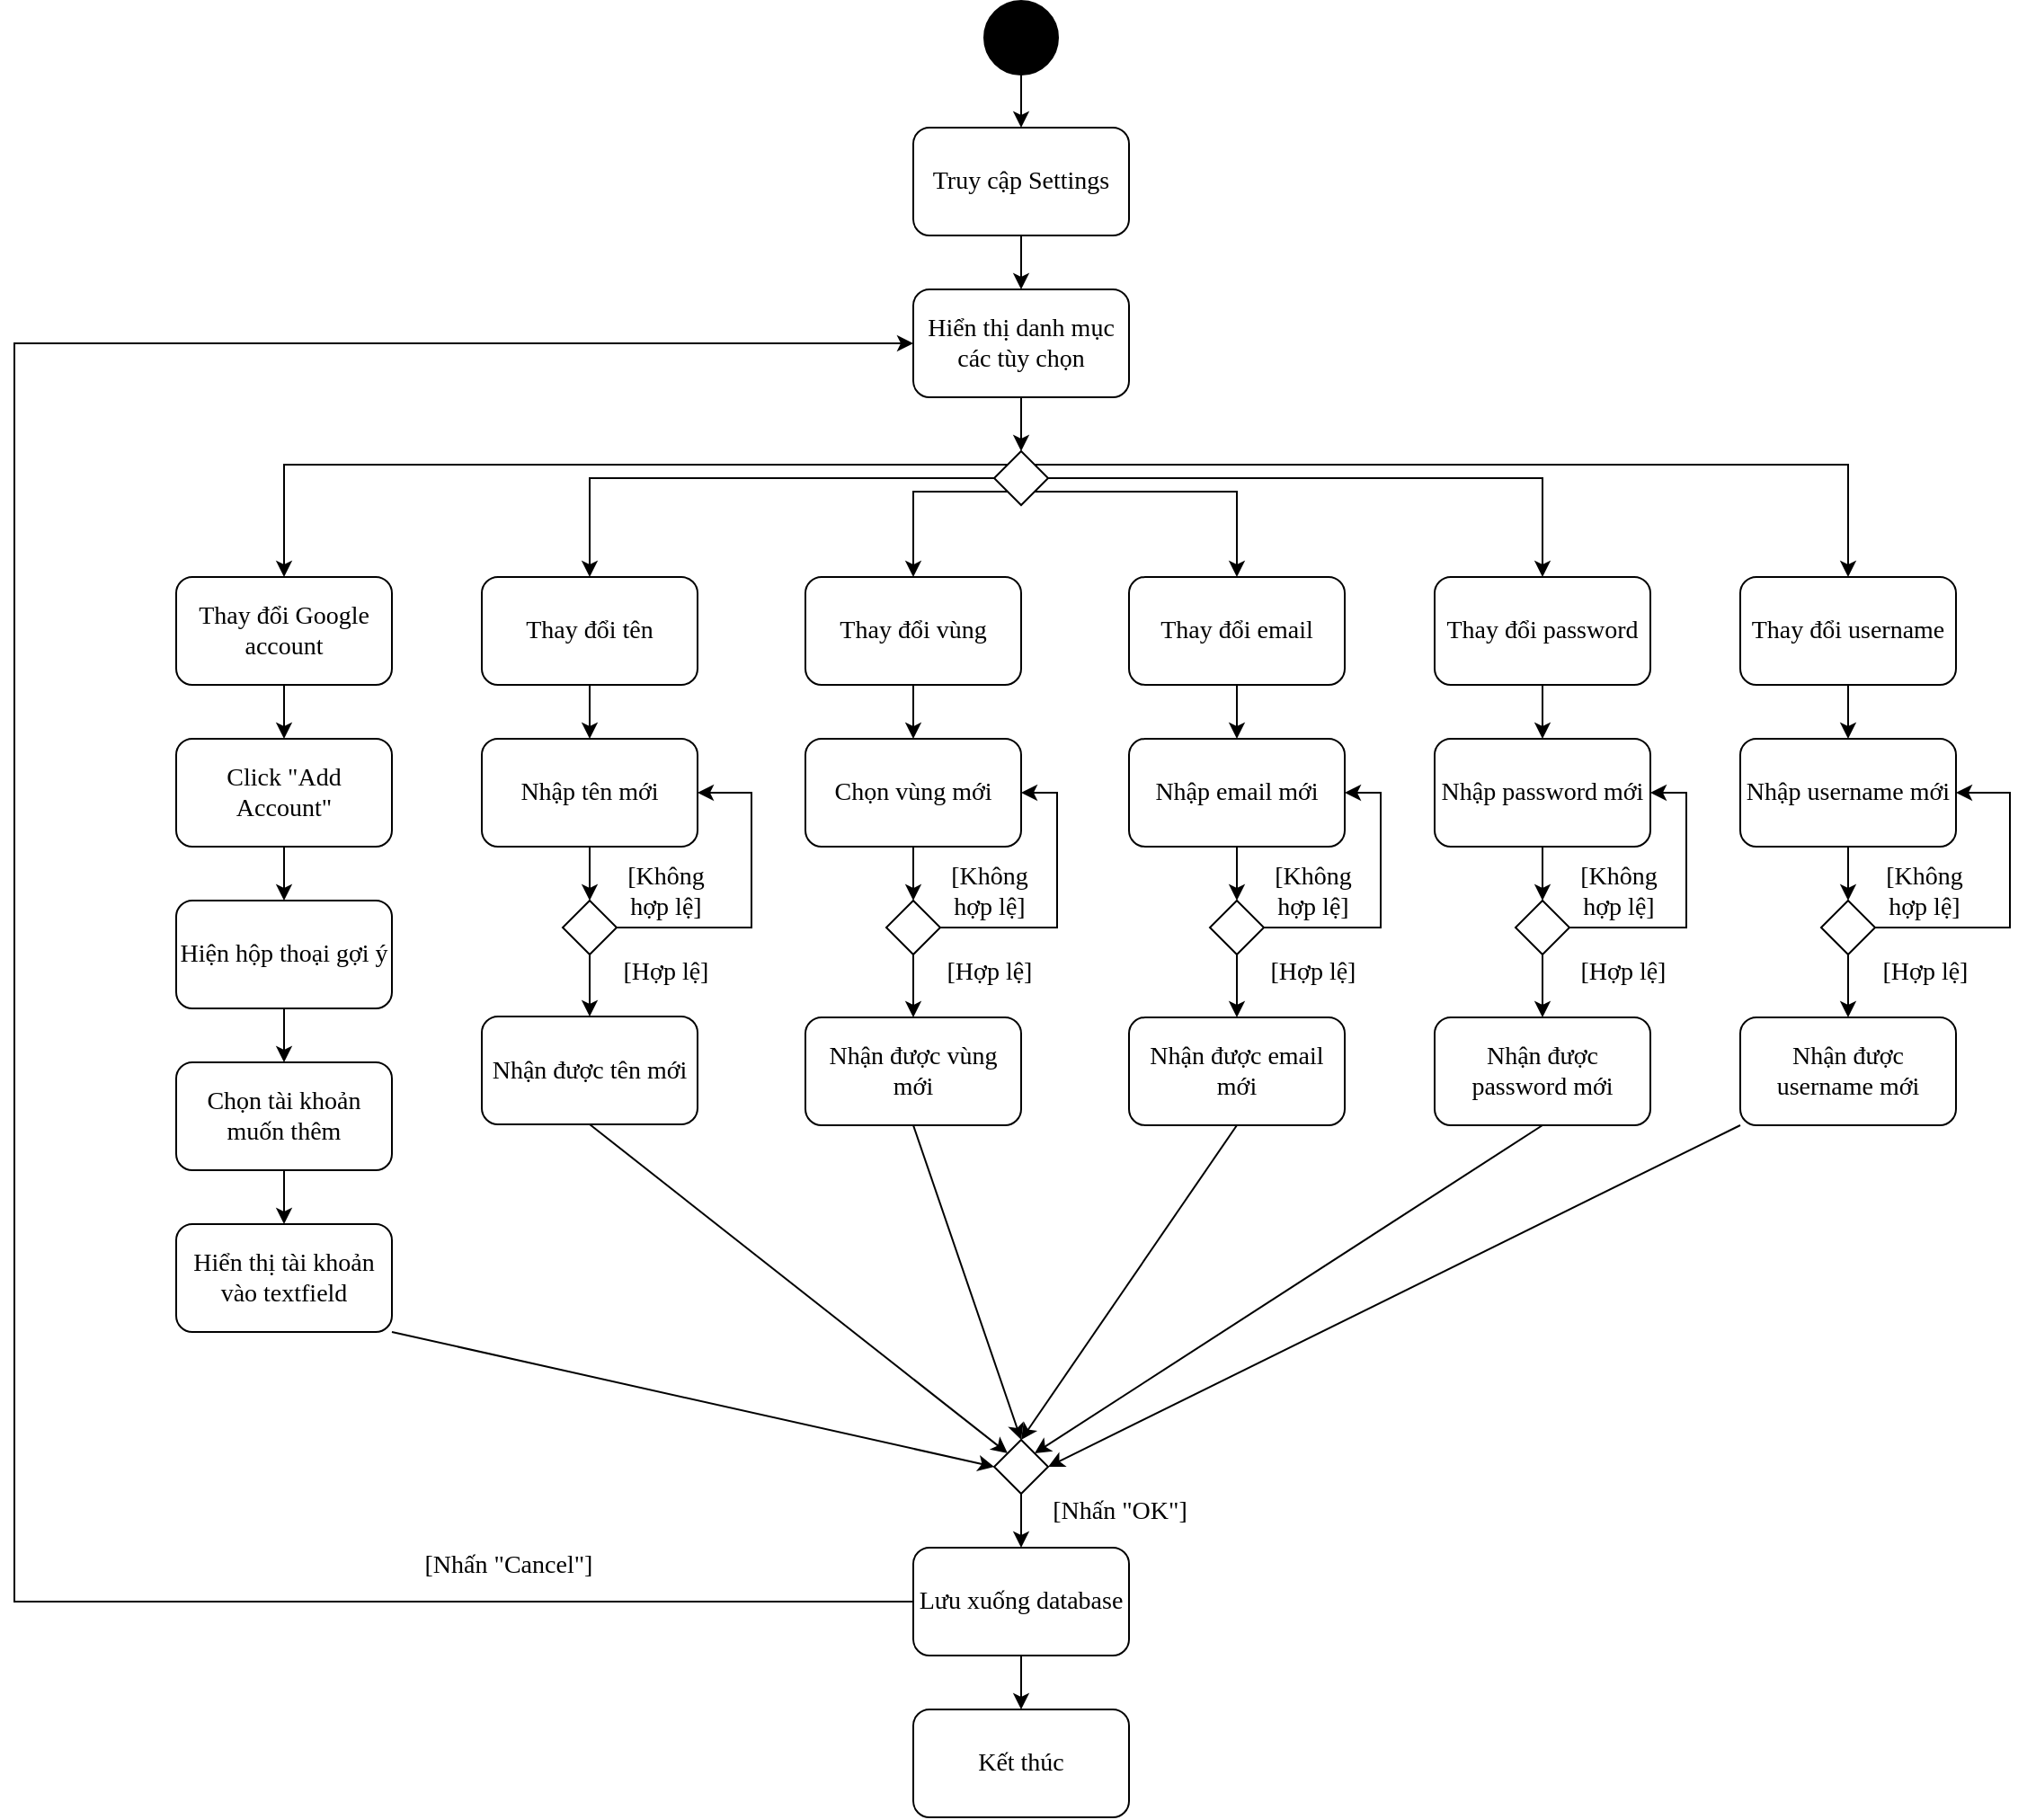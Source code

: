 <mxfile version="13.9.2" type="device"><diagram id="MqAcrTMrd1dielfGcrku" name="Page-1"><mxGraphModel dx="868" dy="450" grid="1" gridSize="10" guides="1" tooltips="1" connect="1" arrows="1" fold="1" page="1" pageScale="1" pageWidth="1654" pageHeight="1169" math="0" shadow="0"><root><mxCell id="0"/><mxCell id="1" parent="0"/><mxCell id="IDVRQf_g0pftM1QQY8Eq-35" style="edgeStyle=orthogonalEdgeStyle;rounded=0;orthogonalLoop=1;jettySize=auto;html=1;entryX=0.5;entryY=0;entryDx=0;entryDy=0;fontFamily=Verdana;fontSize=14;" parent="1" source="IDVRQf_g0pftM1QQY8Eq-24" target="Vm_PSmkeqYd5nN2hX4Jn-1" edge="1"><mxGeometry relative="1" as="geometry"><mxPoint x="288" y="100" as="targetPoint"/></mxGeometry></mxCell><mxCell id="IDVRQf_g0pftM1QQY8Eq-24" value="" style="shape=ellipse;html=1;fillColor=#000000;strokeWidth=2;verticalLabelPosition=bottom;verticalAlignment=top;perimeter=ellipsePerimeter;fontFamily=Verdana;fontSize=14;" parent="1" vertex="1"><mxGeometry x="660" y="20" width="40" height="40" as="geometry"/></mxCell><mxCell id="Vm_PSmkeqYd5nN2hX4Jn-4" style="edgeStyle=orthogonalEdgeStyle;rounded=0;orthogonalLoop=1;jettySize=auto;html=1;entryX=0.5;entryY=0;entryDx=0;entryDy=0;fontFamily=Verdana;fontSize=14;" parent="1" source="Vm_PSmkeqYd5nN2hX4Jn-1" target="Vm_PSmkeqYd5nN2hX4Jn-3" edge="1"><mxGeometry relative="1" as="geometry"/></mxCell><mxCell id="Vm_PSmkeqYd5nN2hX4Jn-1" value="&lt;font style=&quot;font-size: 14px;&quot;&gt;Truy cập Settings&lt;/font&gt;" style="rounded=1;whiteSpace=wrap;html=1;fontFamily=Verdana;fontSize=14;" parent="1" vertex="1"><mxGeometry x="620" y="90" width="120" height="60" as="geometry"/></mxCell><mxCell id="Vm_PSmkeqYd5nN2hX4Jn-6" style="edgeStyle=orthogonalEdgeStyle;rounded=0;orthogonalLoop=1;jettySize=auto;html=1;entryX=0.5;entryY=0;entryDx=0;entryDy=0;fontFamily=Verdana;fontSize=14;" parent="1" source="Vm_PSmkeqYd5nN2hX4Jn-3" target="Vm_PSmkeqYd5nN2hX4Jn-5" edge="1"><mxGeometry relative="1" as="geometry"/></mxCell><mxCell id="Vm_PSmkeqYd5nN2hX4Jn-3" value="&lt;font style=&quot;font-size: 14px;&quot;&gt;Hiển thị danh mục các tùy chọn&lt;/font&gt;" style="rounded=1;whiteSpace=wrap;html=1;fontFamily=Verdana;fontSize=14;" parent="1" vertex="1"><mxGeometry x="620" y="180" width="120" height="60" as="geometry"/></mxCell><mxCell id="Vm_PSmkeqYd5nN2hX4Jn-9" style="edgeStyle=orthogonalEdgeStyle;rounded=0;orthogonalLoop=1;jettySize=auto;html=1;exitX=1;exitY=0;exitDx=0;exitDy=0;entryX=0.5;entryY=0;entryDx=0;entryDy=0;fontFamily=Verdana;fontSize=14;" parent="1" source="Vm_PSmkeqYd5nN2hX4Jn-5" target="Vm_PSmkeqYd5nN2hX4Jn-11" edge="1"><mxGeometry relative="1" as="geometry"><mxPoint x="1353" y="370" as="targetPoint"/><Array as="points"><mxPoint x="1140" y="278"/></Array></mxGeometry></mxCell><mxCell id="Vm_PSmkeqYd5nN2hX4Jn-10" style="edgeStyle=orthogonalEdgeStyle;rounded=0;orthogonalLoop=1;jettySize=auto;html=1;fontFamily=Verdana;fontSize=14;entryX=0.5;entryY=0;entryDx=0;entryDy=0;" parent="1" source="Vm_PSmkeqYd5nN2hX4Jn-5" target="Vm_PSmkeqYd5nN2hX4Jn-19" edge="1"><mxGeometry relative="1" as="geometry"><mxPoint x="1190" y="330" as="targetPoint"/><Array as="points"><mxPoint x="970" y="285"/></Array></mxGeometry></mxCell><mxCell id="Vm_PSmkeqYd5nN2hX4Jn-20" style="edgeStyle=orthogonalEdgeStyle;rounded=0;orthogonalLoop=1;jettySize=auto;html=1;exitX=1;exitY=1;exitDx=0;exitDy=0;fontFamily=Verdana;fontSize=14;entryX=0.5;entryY=0;entryDx=0;entryDy=0;" parent="1" source="Vm_PSmkeqYd5nN2hX4Jn-5" target="Vm_PSmkeqYd5nN2hX4Jn-21" edge="1"><mxGeometry relative="1" as="geometry"><mxPoint x="1020" y="330" as="targetPoint"/><Array as="points"><mxPoint x="800" y="293"/></Array></mxGeometry></mxCell><mxCell id="Vm_PSmkeqYd5nN2hX4Jn-28" style="edgeStyle=orthogonalEdgeStyle;rounded=0;orthogonalLoop=1;jettySize=auto;html=1;exitX=0;exitY=0;exitDx=0;exitDy=0;fontFamily=Verdana;fontSize=14;entryX=0.5;entryY=0;entryDx=0;entryDy=0;" parent="1" source="Vm_PSmkeqYd5nN2hX4Jn-5" target="Vm_PSmkeqYd5nN2hX4Jn-29" edge="1"><mxGeometry relative="1" as="geometry"><mxPoint x="270" y="330" as="targetPoint"/><Array as="points"><mxPoint x="270" y="278"/></Array></mxGeometry></mxCell><mxCell id="Vm_PSmkeqYd5nN2hX4Jn-30" style="edgeStyle=orthogonalEdgeStyle;rounded=0;orthogonalLoop=1;jettySize=auto;html=1;exitX=0;exitY=0.5;exitDx=0;exitDy=0;fontFamily=Verdana;fontSize=14;entryX=0.5;entryY=0;entryDx=0;entryDy=0;entryPerimeter=0;" parent="1" source="Vm_PSmkeqYd5nN2hX4Jn-5" target="Vm_PSmkeqYd5nN2hX4Jn-31" edge="1"><mxGeometry relative="1" as="geometry"><mxPoint x="440" y="330" as="targetPoint"/><Array as="points"><mxPoint x="440" y="285"/></Array></mxGeometry></mxCell><mxCell id="Vm_PSmkeqYd5nN2hX4Jn-32" style="edgeStyle=orthogonalEdgeStyle;rounded=0;orthogonalLoop=1;jettySize=auto;html=1;exitX=0;exitY=1;exitDx=0;exitDy=0;fontFamily=Verdana;fontSize=14;entryX=0.5;entryY=0;entryDx=0;entryDy=0;" parent="1" source="Vm_PSmkeqYd5nN2hX4Jn-5" target="Vm_PSmkeqYd5nN2hX4Jn-33" edge="1"><mxGeometry relative="1" as="geometry"><mxPoint x="580" y="330" as="targetPoint"/><Array as="points"><mxPoint x="620" y="293"/></Array></mxGeometry></mxCell><mxCell id="Vm_PSmkeqYd5nN2hX4Jn-5" value="" style="rhombus;fontFamily=Verdana;fontSize=14;" parent="1" vertex="1"><mxGeometry x="665" y="270" width="30" height="30" as="geometry"/></mxCell><mxCell id="Vm_PSmkeqYd5nN2hX4Jn-91" style="edgeStyle=orthogonalEdgeStyle;rounded=0;orthogonalLoop=1;jettySize=auto;html=1;exitX=0.5;exitY=1;exitDx=0;exitDy=0;entryX=0.5;entryY=0;entryDx=0;entryDy=0;fontFamily=Verdana;fontSize=14;" parent="1" source="Vm_PSmkeqYd5nN2hX4Jn-11" target="Vm_PSmkeqYd5nN2hX4Jn-86" edge="1"><mxGeometry relative="1" as="geometry"/></mxCell><mxCell id="Vm_PSmkeqYd5nN2hX4Jn-11" value="&lt;font style=&quot;font-size: 14px;&quot;&gt;Thay đổi username&lt;/font&gt;" style="rounded=1;whiteSpace=wrap;html=1;fontFamily=Verdana;fontSize=14;" parent="1" vertex="1"><mxGeometry x="1080" y="340" width="120" height="60" as="geometry"/></mxCell><mxCell id="Vm_PSmkeqYd5nN2hX4Jn-58" style="edgeStyle=orthogonalEdgeStyle;rounded=0;orthogonalLoop=1;jettySize=auto;html=1;entryX=0.5;entryY=0;entryDx=0;entryDy=0;fontFamily=Verdana;fontSize=14;" parent="1" source="Vm_PSmkeqYd5nN2hX4Jn-12" target="Vm_PSmkeqYd5nN2hX4Jn-57" edge="1"><mxGeometry relative="1" as="geometry"/></mxCell><mxCell id="Vm_PSmkeqYd5nN2hX4Jn-93" style="edgeStyle=orthogonalEdgeStyle;rounded=0;orthogonalLoop=1;jettySize=auto;html=1;fontFamily=Verdana;fontSize=14;entryX=1;entryY=0.5;entryDx=0;entryDy=0;" parent="1" source="Vm_PSmkeqYd5nN2hX4Jn-12" target="Vm_PSmkeqYd5nN2hX4Jn-86" edge="1"><mxGeometry relative="1" as="geometry"><mxPoint x="1230" y="460" as="targetPoint"/><Array as="points"><mxPoint x="1230" y="535"/><mxPoint x="1230" y="460"/></Array></mxGeometry></mxCell><mxCell id="Vm_PSmkeqYd5nN2hX4Jn-12" value="" style="rhombus;fontFamily=Verdana;fontSize=14;" parent="1" vertex="1"><mxGeometry x="1125" y="520" width="30" height="30" as="geometry"/></mxCell><mxCell id="Vm_PSmkeqYd5nN2hX4Jn-108" style="edgeStyle=none;rounded=0;orthogonalLoop=1;jettySize=auto;html=1;entryX=0.5;entryY=0;entryDx=0;entryDy=0;fontFamily=Verdana;fontSize=14;" parent="1" source="Vm_PSmkeqYd5nN2hX4Jn-14" target="Vm_PSmkeqYd5nN2hX4Jn-107" edge="1"><mxGeometry relative="1" as="geometry"/></mxCell><mxCell id="hViZWTtmYMKPphYGDalD-13" style="edgeStyle=orthogonalEdgeStyle;rounded=0;orthogonalLoop=1;jettySize=auto;html=1;entryX=0;entryY=0.5;entryDx=0;entryDy=0;" edge="1" parent="1" source="Vm_PSmkeqYd5nN2hX4Jn-14" target="Vm_PSmkeqYd5nN2hX4Jn-3"><mxGeometry relative="1" as="geometry"><mxPoint x="120" y="910" as="targetPoint"/><Array as="points"><mxPoint x="120" y="910"/><mxPoint x="120" y="210"/></Array></mxGeometry></mxCell><mxCell id="Vm_PSmkeqYd5nN2hX4Jn-14" value="&lt;font style=&quot;font-size: 14px;&quot;&gt;Lưu xuống database&lt;/font&gt;" style="rounded=1;whiteSpace=wrap;html=1;fontFamily=Verdana;fontSize=14;" parent="1" vertex="1"><mxGeometry x="620" y="880" width="120" height="60" as="geometry"/></mxCell><mxCell id="Vm_PSmkeqYd5nN2hX4Jn-88" style="edgeStyle=orthogonalEdgeStyle;rounded=0;orthogonalLoop=1;jettySize=auto;html=1;entryX=0.5;entryY=0;entryDx=0;entryDy=0;fontFamily=Verdana;fontSize=14;" parent="1" source="Vm_PSmkeqYd5nN2hX4Jn-19" target="Vm_PSmkeqYd5nN2hX4Jn-87" edge="1"><mxGeometry relative="1" as="geometry"/></mxCell><mxCell id="Vm_PSmkeqYd5nN2hX4Jn-19" value="&lt;font style=&quot;font-size: 14px&quot;&gt;Thay đổi password&lt;/font&gt;" style="rounded=1;whiteSpace=wrap;html=1;fontFamily=Verdana;fontSize=14;" parent="1" vertex="1"><mxGeometry x="910" y="340" width="120" height="60" as="geometry"/></mxCell><mxCell id="Vm_PSmkeqYd5nN2hX4Jn-83" style="edgeStyle=orthogonalEdgeStyle;rounded=0;orthogonalLoop=1;jettySize=auto;html=1;entryX=0.5;entryY=0;entryDx=0;entryDy=0;fontFamily=Verdana;fontSize=14;" parent="1" source="Vm_PSmkeqYd5nN2hX4Jn-21" target="Vm_PSmkeqYd5nN2hX4Jn-81" edge="1"><mxGeometry relative="1" as="geometry"/></mxCell><mxCell id="Vm_PSmkeqYd5nN2hX4Jn-21" value="&lt;font style=&quot;font-size: 14px&quot;&gt;Thay đổi email&lt;/font&gt;" style="rounded=1;whiteSpace=wrap;html=1;fontFamily=Verdana;fontSize=14;" parent="1" vertex="1"><mxGeometry x="740" y="340" width="120" height="60" as="geometry"/></mxCell><mxCell id="Vm_PSmkeqYd5nN2hX4Jn-60" style="edgeStyle=orthogonalEdgeStyle;rounded=0;orthogonalLoop=1;jettySize=auto;html=1;exitX=0.5;exitY=1;exitDx=0;exitDy=0;entryX=0.5;entryY=0;entryDx=0;entryDy=0;fontFamily=Verdana;fontSize=14;" parent="1" source="Vm_PSmkeqYd5nN2hX4Jn-22" target="Vm_PSmkeqYd5nN2hX4Jn-55" edge="1"><mxGeometry relative="1" as="geometry"/></mxCell><mxCell id="Vm_PSmkeqYd5nN2hX4Jn-84" style="edgeStyle=orthogonalEdgeStyle;rounded=0;orthogonalLoop=1;jettySize=auto;html=1;exitX=1;exitY=0.5;exitDx=0;exitDy=0;fontFamily=Verdana;fontSize=14;entryX=1;entryY=0.5;entryDx=0;entryDy=0;" parent="1" source="Vm_PSmkeqYd5nN2hX4Jn-22" target="Vm_PSmkeqYd5nN2hX4Jn-81" edge="1"><mxGeometry relative="1" as="geometry"><mxPoint x="880" y="460" as="targetPoint"/><Array as="points"><mxPoint x="880" y="535"/><mxPoint x="880" y="460"/></Array></mxGeometry></mxCell><mxCell id="Vm_PSmkeqYd5nN2hX4Jn-22" value="" style="rhombus;fontFamily=Verdana;fontSize=14;" parent="1" vertex="1"><mxGeometry x="785" y="520" width="30" height="30" as="geometry"/></mxCell><mxCell id="Vm_PSmkeqYd5nN2hX4Jn-59" style="edgeStyle=orthogonalEdgeStyle;rounded=0;orthogonalLoop=1;jettySize=auto;html=1;exitX=0.5;exitY=1;exitDx=0;exitDy=0;entryX=0.5;entryY=0;entryDx=0;entryDy=0;fontFamily=Verdana;fontSize=14;" parent="1" source="Vm_PSmkeqYd5nN2hX4Jn-23" target="Vm_PSmkeqYd5nN2hX4Jn-56" edge="1"><mxGeometry relative="1" as="geometry"/></mxCell><mxCell id="Vm_PSmkeqYd5nN2hX4Jn-92" style="edgeStyle=orthogonalEdgeStyle;rounded=0;orthogonalLoop=1;jettySize=auto;html=1;exitX=1;exitY=0.5;exitDx=0;exitDy=0;fontFamily=Verdana;fontSize=14;entryX=1;entryY=0.5;entryDx=0;entryDy=0;" parent="1" source="Vm_PSmkeqYd5nN2hX4Jn-23" target="Vm_PSmkeqYd5nN2hX4Jn-87" edge="1"><mxGeometry relative="1" as="geometry"><mxPoint x="1060" y="460" as="targetPoint"/><Array as="points"><mxPoint x="1050" y="535"/><mxPoint x="1050" y="460"/></Array></mxGeometry></mxCell><mxCell id="Vm_PSmkeqYd5nN2hX4Jn-23" value="" style="rhombus;fontFamily=Verdana;fontSize=14;" parent="1" vertex="1"><mxGeometry x="955" y="520" width="30" height="30" as="geometry"/></mxCell><mxCell id="Vm_PSmkeqYd5nN2hX4Jn-70" style="edgeStyle=orthogonalEdgeStyle;rounded=0;orthogonalLoop=1;jettySize=auto;html=1;fontFamily=Verdana;fontSize=14;" parent="1" source="Vm_PSmkeqYd5nN2hX4Jn-29" target="Vm_PSmkeqYd5nN2hX4Jn-52" edge="1"><mxGeometry relative="1" as="geometry"/></mxCell><mxCell id="Vm_PSmkeqYd5nN2hX4Jn-29" value="&lt;font style=&quot;font-size: 14px&quot;&gt;Thay đổi Google account&lt;/font&gt;" style="rounded=1;whiteSpace=wrap;html=1;fontFamily=Verdana;fontSize=14;" parent="1" vertex="1"><mxGeometry x="210" y="340" width="120" height="60" as="geometry"/></mxCell><mxCell id="Vm_PSmkeqYd5nN2hX4Jn-72" style="edgeStyle=orthogonalEdgeStyle;rounded=0;orthogonalLoop=1;jettySize=auto;html=1;entryX=0.5;entryY=0;entryDx=0;entryDy=0;fontFamily=Verdana;fontSize=14;" parent="1" source="Vm_PSmkeqYd5nN2hX4Jn-31" target="Vm_PSmkeqYd5nN2hX4Jn-71" edge="1"><mxGeometry relative="1" as="geometry"/></mxCell><mxCell id="Vm_PSmkeqYd5nN2hX4Jn-31" value="&lt;font style=&quot;font-size: 14px&quot;&gt;Thay đổi tên&lt;/font&gt;" style="rounded=1;whiteSpace=wrap;html=1;fontFamily=Verdana;fontSize=14;" parent="1" vertex="1"><mxGeometry x="380" y="340" width="120" height="60" as="geometry"/></mxCell><mxCell id="Vm_PSmkeqYd5nN2hX4Jn-77" style="edgeStyle=orthogonalEdgeStyle;rounded=0;orthogonalLoop=1;jettySize=auto;html=1;fontFamily=Verdana;fontSize=14;" parent="1" source="Vm_PSmkeqYd5nN2hX4Jn-33" target="Vm_PSmkeqYd5nN2hX4Jn-76" edge="1"><mxGeometry relative="1" as="geometry"/></mxCell><mxCell id="Vm_PSmkeqYd5nN2hX4Jn-33" value="&lt;font style=&quot;font-size: 14px&quot;&gt;Thay đổi vùng&lt;/font&gt;" style="rounded=1;whiteSpace=wrap;html=1;fontFamily=Verdana;fontSize=14;" parent="1" vertex="1"><mxGeometry x="560" y="340" width="120" height="60" as="geometry"/></mxCell><mxCell id="Vm_PSmkeqYd5nN2hX4Jn-35" value="[Không hợp lệ]" style="text;html=1;strokeColor=none;fillColor=none;align=center;verticalAlign=middle;whiteSpace=wrap;rounded=0;fontFamily=Verdana;fontSize=14;" parent="1" vertex="1"><mxGeometry x="1155" y="500" width="55" height="30" as="geometry"/></mxCell><mxCell id="Vm_PSmkeqYd5nN2hX4Jn-37" value="[Không hợp lệ]" style="text;html=1;strokeColor=none;fillColor=none;align=center;verticalAlign=middle;whiteSpace=wrap;rounded=0;fontFamily=Verdana;fontSize=14;" parent="1" vertex="1"><mxGeometry x="985" y="500" width="55" height="30" as="geometry"/></mxCell><mxCell id="Vm_PSmkeqYd5nN2hX4Jn-39" value="[Không hợp lệ]" style="text;html=1;strokeColor=none;fillColor=none;align=center;verticalAlign=middle;whiteSpace=wrap;rounded=0;fontFamily=Verdana;fontSize=14;" parent="1" vertex="1"><mxGeometry x="815" y="500" width="55" height="30" as="geometry"/></mxCell><mxCell id="Vm_PSmkeqYd5nN2hX4Jn-62" style="edgeStyle=orthogonalEdgeStyle;rounded=0;orthogonalLoop=1;jettySize=auto;html=1;entryX=0.5;entryY=0;entryDx=0;entryDy=0;fontFamily=Verdana;fontSize=14;" parent="1" source="Vm_PSmkeqYd5nN2hX4Jn-41" target="Vm_PSmkeqYd5nN2hX4Jn-53" edge="1"><mxGeometry relative="1" as="geometry"/></mxCell><mxCell id="Vm_PSmkeqYd5nN2hX4Jn-74" style="edgeStyle=orthogonalEdgeStyle;rounded=0;orthogonalLoop=1;jettySize=auto;html=1;fontFamily=Verdana;fontSize=14;entryX=1;entryY=0.5;entryDx=0;entryDy=0;" parent="1" source="Vm_PSmkeqYd5nN2hX4Jn-41" target="Vm_PSmkeqYd5nN2hX4Jn-71" edge="1"><mxGeometry relative="1" as="geometry"><mxPoint x="530" y="460" as="targetPoint"/><Array as="points"><mxPoint x="530" y="535"/><mxPoint x="530" y="460"/></Array></mxGeometry></mxCell><mxCell id="Vm_PSmkeqYd5nN2hX4Jn-41" value="" style="rhombus;fontFamily=Verdana;fontSize=14;" parent="1" vertex="1"><mxGeometry x="425" y="520" width="30" height="30" as="geometry"/></mxCell><mxCell id="Vm_PSmkeqYd5nN2hX4Jn-61" style="edgeStyle=orthogonalEdgeStyle;rounded=0;orthogonalLoop=1;jettySize=auto;html=1;entryX=0.5;entryY=0;entryDx=0;entryDy=0;fontFamily=Verdana;fontSize=14;" parent="1" source="Vm_PSmkeqYd5nN2hX4Jn-43" target="Vm_PSmkeqYd5nN2hX4Jn-54" edge="1"><mxGeometry relative="1" as="geometry"/></mxCell><mxCell id="Vm_PSmkeqYd5nN2hX4Jn-80" style="edgeStyle=orthogonalEdgeStyle;rounded=0;orthogonalLoop=1;jettySize=auto;html=1;fontFamily=Verdana;fontSize=14;entryX=1;entryY=0.5;entryDx=0;entryDy=0;" parent="1" source="Vm_PSmkeqYd5nN2hX4Jn-43" target="Vm_PSmkeqYd5nN2hX4Jn-76" edge="1"><mxGeometry relative="1" as="geometry"><mxPoint x="700" y="460" as="targetPoint"/><Array as="points"><mxPoint x="700" y="535"/><mxPoint x="700" y="460"/></Array></mxGeometry></mxCell><mxCell id="Vm_PSmkeqYd5nN2hX4Jn-43" value="" style="rhombus;fontFamily=Verdana;fontSize=14;" parent="1" vertex="1"><mxGeometry x="605" y="520" width="30" height="30" as="geometry"/></mxCell><mxCell id="Vm_PSmkeqYd5nN2hX4Jn-46" value="[Không hợp lệ]" style="text;html=1;strokeColor=none;fillColor=none;align=center;verticalAlign=middle;whiteSpace=wrap;rounded=0;fontFamily=Verdana;fontSize=14;" parent="1" vertex="1"><mxGeometry x="635" y="500" width="55" height="30" as="geometry"/></mxCell><mxCell id="Vm_PSmkeqYd5nN2hX4Jn-49" value="[Không hợp lệ]" style="text;html=1;strokeColor=none;fillColor=none;align=center;verticalAlign=middle;whiteSpace=wrap;rounded=0;fontFamily=Verdana;fontSize=14;" parent="1" vertex="1"><mxGeometry x="455" y="500" width="55" height="30" as="geometry"/></mxCell><mxCell id="Vm_PSmkeqYd5nN2hX4Jn-97" style="edgeStyle=orthogonalEdgeStyle;rounded=0;orthogonalLoop=1;jettySize=auto;html=1;entryX=0.5;entryY=0;entryDx=0;entryDy=0;fontFamily=Verdana;fontSize=14;" parent="1" source="Vm_PSmkeqYd5nN2hX4Jn-52" target="Vm_PSmkeqYd5nN2hX4Jn-94" edge="1"><mxGeometry relative="1" as="geometry"/></mxCell><mxCell id="Vm_PSmkeqYd5nN2hX4Jn-52" value="Click &quot;Add Account&quot;" style="rounded=1;whiteSpace=wrap;html=1;fontFamily=Verdana;fontSize=14;" parent="1" vertex="1"><mxGeometry x="210" y="430" width="120" height="60" as="geometry"/></mxCell><mxCell id="hViZWTtmYMKPphYGDalD-3" style="edgeStyle=none;rounded=0;orthogonalLoop=1;jettySize=auto;html=1;exitX=0.5;exitY=1;exitDx=0;exitDy=0;entryX=0;entryY=0;entryDx=0;entryDy=0;" edge="1" parent="1" source="Vm_PSmkeqYd5nN2hX4Jn-53" target="hViZWTtmYMKPphYGDalD-1"><mxGeometry relative="1" as="geometry"/></mxCell><mxCell id="Vm_PSmkeqYd5nN2hX4Jn-53" value="&lt;font style=&quot;font-size: 14px&quot;&gt;Nhận được tên mới&lt;/font&gt;" style="rounded=1;whiteSpace=wrap;html=1;fontFamily=Verdana;fontSize=14;" parent="1" vertex="1"><mxGeometry x="380" y="584.5" width="120" height="60" as="geometry"/></mxCell><mxCell id="hViZWTtmYMKPphYGDalD-4" style="edgeStyle=none;rounded=0;orthogonalLoop=1;jettySize=auto;html=1;exitX=0.5;exitY=1;exitDx=0;exitDy=0;entryX=0.5;entryY=0;entryDx=0;entryDy=0;" edge="1" parent="1" source="Vm_PSmkeqYd5nN2hX4Jn-54" target="hViZWTtmYMKPphYGDalD-1"><mxGeometry relative="1" as="geometry"/></mxCell><mxCell id="Vm_PSmkeqYd5nN2hX4Jn-54" value="&lt;font style=&quot;font-size: 14px&quot;&gt;Nhận được vùng mới&lt;/font&gt;" style="rounded=1;whiteSpace=wrap;html=1;fontFamily=Verdana;fontSize=14;" parent="1" vertex="1"><mxGeometry x="560" y="585" width="120" height="60" as="geometry"/></mxCell><mxCell id="hViZWTtmYMKPphYGDalD-8" style="edgeStyle=none;rounded=0;orthogonalLoop=1;jettySize=auto;html=1;exitX=0.5;exitY=1;exitDx=0;exitDy=0;entryX=0.5;entryY=0;entryDx=0;entryDy=0;" edge="1" parent="1" source="Vm_PSmkeqYd5nN2hX4Jn-55" target="hViZWTtmYMKPphYGDalD-1"><mxGeometry relative="1" as="geometry"/></mxCell><mxCell id="Vm_PSmkeqYd5nN2hX4Jn-55" value="&lt;font style=&quot;font-size: 14px&quot;&gt;Nhận được email mới&lt;/font&gt;" style="rounded=1;whiteSpace=wrap;html=1;fontFamily=Verdana;fontSize=14;" parent="1" vertex="1"><mxGeometry x="740" y="585" width="120" height="60" as="geometry"/></mxCell><mxCell id="hViZWTtmYMKPphYGDalD-9" style="edgeStyle=none;rounded=0;orthogonalLoop=1;jettySize=auto;html=1;exitX=0.5;exitY=1;exitDx=0;exitDy=0;entryX=1;entryY=0;entryDx=0;entryDy=0;" edge="1" parent="1" source="Vm_PSmkeqYd5nN2hX4Jn-56" target="hViZWTtmYMKPphYGDalD-1"><mxGeometry relative="1" as="geometry"/></mxCell><mxCell id="Vm_PSmkeqYd5nN2hX4Jn-56" value="&lt;font style=&quot;font-size: 14px&quot;&gt;Nhận được password mới&lt;/font&gt;" style="rounded=1;whiteSpace=wrap;html=1;fontFamily=Verdana;fontSize=14;" parent="1" vertex="1"><mxGeometry x="910" y="585" width="120" height="60" as="geometry"/></mxCell><mxCell id="hViZWTtmYMKPphYGDalD-10" style="edgeStyle=none;rounded=0;orthogonalLoop=1;jettySize=auto;html=1;exitX=0;exitY=1;exitDx=0;exitDy=0;entryX=1;entryY=0.5;entryDx=0;entryDy=0;" edge="1" parent="1" source="Vm_PSmkeqYd5nN2hX4Jn-57" target="hViZWTtmYMKPphYGDalD-1"><mxGeometry relative="1" as="geometry"/></mxCell><mxCell id="Vm_PSmkeqYd5nN2hX4Jn-57" value="&lt;font style=&quot;font-size: 14px&quot;&gt;Nhận được username mới&lt;/font&gt;" style="rounded=1;whiteSpace=wrap;html=1;fontFamily=Verdana;fontSize=14;" parent="1" vertex="1"><mxGeometry x="1080" y="585" width="120" height="60" as="geometry"/></mxCell><mxCell id="Vm_PSmkeqYd5nN2hX4Jn-64" value="[Hợp lệ]" style="text;html=1;strokeColor=none;fillColor=none;align=center;verticalAlign=middle;whiteSpace=wrap;rounded=0;fontFamily=Verdana;fontSize=14;" parent="1" vertex="1"><mxGeometry x="1152.5" y="550" width="60" height="20" as="geometry"/></mxCell><mxCell id="Vm_PSmkeqYd5nN2hX4Jn-66" value="[Hợp lệ]" style="text;html=1;strokeColor=none;fillColor=none;align=center;verticalAlign=middle;whiteSpace=wrap;rounded=0;fontFamily=Verdana;fontSize=14;" parent="1" vertex="1"><mxGeometry x="451.25" y="550" width="62.5" height="20" as="geometry"/></mxCell><mxCell id="Vm_PSmkeqYd5nN2hX4Jn-67" value="[Hợp lệ]" style="text;html=1;strokeColor=none;fillColor=none;align=center;verticalAlign=middle;whiteSpace=wrap;rounded=0;fontFamily=Verdana;fontSize=14;" parent="1" vertex="1"><mxGeometry x="630" y="550" width="65" height="20" as="geometry"/></mxCell><mxCell id="Vm_PSmkeqYd5nN2hX4Jn-68" value="[Hợp lệ]" style="text;html=1;strokeColor=none;fillColor=none;align=center;verticalAlign=middle;whiteSpace=wrap;rounded=0;fontFamily=Verdana;fontSize=14;" parent="1" vertex="1"><mxGeometry x="811.25" y="550" width="62.5" height="20" as="geometry"/></mxCell><mxCell id="Vm_PSmkeqYd5nN2hX4Jn-69" value="[Hợp lệ]" style="text;html=1;strokeColor=none;fillColor=none;align=center;verticalAlign=middle;whiteSpace=wrap;rounded=0;fontFamily=Verdana;fontSize=14;" parent="1" vertex="1"><mxGeometry x="985" y="550" width="60" height="20" as="geometry"/></mxCell><mxCell id="Vm_PSmkeqYd5nN2hX4Jn-73" style="edgeStyle=orthogonalEdgeStyle;rounded=0;orthogonalLoop=1;jettySize=auto;html=1;entryX=0.5;entryY=0;entryDx=0;entryDy=0;fontFamily=Verdana;fontSize=14;" parent="1" source="Vm_PSmkeqYd5nN2hX4Jn-71" target="Vm_PSmkeqYd5nN2hX4Jn-41" edge="1"><mxGeometry relative="1" as="geometry"/></mxCell><mxCell id="Vm_PSmkeqYd5nN2hX4Jn-71" value="&lt;font style=&quot;font-size: 14px&quot;&gt;Nhập tên mới&lt;/font&gt;" style="rounded=1;whiteSpace=wrap;html=1;fontFamily=Verdana;fontSize=14;" parent="1" vertex="1"><mxGeometry x="380" y="430" width="120" height="60" as="geometry"/></mxCell><mxCell id="Vm_PSmkeqYd5nN2hX4Jn-78" style="edgeStyle=orthogonalEdgeStyle;rounded=0;orthogonalLoop=1;jettySize=auto;html=1;entryX=0.5;entryY=0;entryDx=0;entryDy=0;fontFamily=Verdana;fontSize=14;" parent="1" source="Vm_PSmkeqYd5nN2hX4Jn-76" target="Vm_PSmkeqYd5nN2hX4Jn-43" edge="1"><mxGeometry relative="1" as="geometry"/></mxCell><mxCell id="Vm_PSmkeqYd5nN2hX4Jn-76" value="&lt;font style=&quot;font-size: 14px&quot;&gt;Chọn vùng mới&lt;/font&gt;" style="rounded=1;whiteSpace=wrap;html=1;fontFamily=Verdana;fontSize=14;" parent="1" vertex="1"><mxGeometry x="560" y="430" width="120" height="60" as="geometry"/></mxCell><mxCell id="Vm_PSmkeqYd5nN2hX4Jn-82" style="edgeStyle=orthogonalEdgeStyle;rounded=0;orthogonalLoop=1;jettySize=auto;html=1;entryX=0.5;entryY=0;entryDx=0;entryDy=0;fontFamily=Verdana;fontSize=14;" parent="1" source="Vm_PSmkeqYd5nN2hX4Jn-81" target="Vm_PSmkeqYd5nN2hX4Jn-22" edge="1"><mxGeometry relative="1" as="geometry"/></mxCell><mxCell id="Vm_PSmkeqYd5nN2hX4Jn-81" value="&lt;font style=&quot;font-size: 14px&quot;&gt;Nhập email mới&lt;/font&gt;" style="rounded=1;whiteSpace=wrap;html=1;fontFamily=Verdana;fontSize=14;" parent="1" vertex="1"><mxGeometry x="740" y="430" width="120" height="60" as="geometry"/></mxCell><mxCell id="Vm_PSmkeqYd5nN2hX4Jn-90" style="edgeStyle=orthogonalEdgeStyle;rounded=0;orthogonalLoop=1;jettySize=auto;html=1;exitX=0.5;exitY=1;exitDx=0;exitDy=0;entryX=0.5;entryY=0;entryDx=0;entryDy=0;fontFamily=Verdana;fontSize=14;" parent="1" source="Vm_PSmkeqYd5nN2hX4Jn-86" target="Vm_PSmkeqYd5nN2hX4Jn-12" edge="1"><mxGeometry relative="1" as="geometry"/></mxCell><mxCell id="Vm_PSmkeqYd5nN2hX4Jn-86" value="&lt;font style=&quot;font-size: 14px&quot;&gt;Nhập username mới&lt;/font&gt;" style="rounded=1;whiteSpace=wrap;html=1;fontFamily=Verdana;fontSize=14;" parent="1" vertex="1"><mxGeometry x="1080" y="430" width="120" height="60" as="geometry"/></mxCell><mxCell id="Vm_PSmkeqYd5nN2hX4Jn-89" style="edgeStyle=orthogonalEdgeStyle;rounded=0;orthogonalLoop=1;jettySize=auto;html=1;entryX=0.5;entryY=0;entryDx=0;entryDy=0;fontFamily=Verdana;fontSize=14;" parent="1" source="Vm_PSmkeqYd5nN2hX4Jn-87" target="Vm_PSmkeqYd5nN2hX4Jn-23" edge="1"><mxGeometry relative="1" as="geometry"/></mxCell><mxCell id="Vm_PSmkeqYd5nN2hX4Jn-87" value="&lt;font style=&quot;font-size: 14px&quot;&gt;Nhập password mới&lt;/font&gt;" style="rounded=1;whiteSpace=wrap;html=1;fontFamily=Verdana;fontSize=14;" parent="1" vertex="1"><mxGeometry x="910" y="430" width="120" height="60" as="geometry"/></mxCell><mxCell id="Vm_PSmkeqYd5nN2hX4Jn-98" style="edgeStyle=orthogonalEdgeStyle;rounded=0;orthogonalLoop=1;jettySize=auto;html=1;entryX=0.5;entryY=0;entryDx=0;entryDy=0;fontFamily=Verdana;fontSize=14;" parent="1" source="Vm_PSmkeqYd5nN2hX4Jn-94" target="Vm_PSmkeqYd5nN2hX4Jn-95" edge="1"><mxGeometry relative="1" as="geometry"/></mxCell><mxCell id="Vm_PSmkeqYd5nN2hX4Jn-94" value="Hiện hộp thoại gợi ý" style="rounded=1;whiteSpace=wrap;html=1;fontFamily=Verdana;fontSize=14;" parent="1" vertex="1"><mxGeometry x="210" y="520" width="120" height="60" as="geometry"/></mxCell><mxCell id="Vm_PSmkeqYd5nN2hX4Jn-99" value="" style="edgeStyle=orthogonalEdgeStyle;rounded=0;orthogonalLoop=1;jettySize=auto;html=1;fontFamily=Verdana;fontSize=14;" parent="1" source="Vm_PSmkeqYd5nN2hX4Jn-95" target="Vm_PSmkeqYd5nN2hX4Jn-96" edge="1"><mxGeometry relative="1" as="geometry"/></mxCell><mxCell id="Vm_PSmkeqYd5nN2hX4Jn-95" value="Chọn tài khoản muốn thêm" style="rounded=1;whiteSpace=wrap;html=1;fontFamily=Verdana;fontSize=14;" parent="1" vertex="1"><mxGeometry x="210" y="610" width="120" height="60" as="geometry"/></mxCell><mxCell id="hViZWTtmYMKPphYGDalD-2" style="edgeStyle=none;rounded=0;orthogonalLoop=1;jettySize=auto;html=1;exitX=1;exitY=1;exitDx=0;exitDy=0;entryX=0;entryY=0.5;entryDx=0;entryDy=0;" edge="1" parent="1" source="Vm_PSmkeqYd5nN2hX4Jn-96" target="hViZWTtmYMKPphYGDalD-1"><mxGeometry relative="1" as="geometry"/></mxCell><mxCell id="Vm_PSmkeqYd5nN2hX4Jn-96" value="Hiển thị tài khoản vào textfield" style="rounded=1;whiteSpace=wrap;html=1;fontFamily=Verdana;fontSize=14;" parent="1" vertex="1"><mxGeometry x="210" y="700" width="120" height="60" as="geometry"/></mxCell><mxCell id="Vm_PSmkeqYd5nN2hX4Jn-107" value="&lt;font style=&quot;font-size: 14px&quot;&gt;Kết thúc&lt;/font&gt;" style="rounded=1;whiteSpace=wrap;html=1;fontFamily=Verdana;fontSize=14;" parent="1" vertex="1"><mxGeometry x="620" y="970" width="120" height="60" as="geometry"/></mxCell><mxCell id="hViZWTtmYMKPphYGDalD-11" style="edgeStyle=none;rounded=0;orthogonalLoop=1;jettySize=auto;html=1;entryX=0.5;entryY=0;entryDx=0;entryDy=0;" edge="1" parent="1" source="hViZWTtmYMKPphYGDalD-1" target="Vm_PSmkeqYd5nN2hX4Jn-14"><mxGeometry relative="1" as="geometry"/></mxCell><mxCell id="hViZWTtmYMKPphYGDalD-1" value="" style="rhombus;fontFamily=Verdana;fontSize=14;" vertex="1" parent="1"><mxGeometry x="665" y="820" width="30" height="30" as="geometry"/></mxCell><mxCell id="hViZWTtmYMKPphYGDalD-12" value="[Nhấn &quot;OK&quot;]" style="text;html=1;strokeColor=none;fillColor=none;align=center;verticalAlign=middle;whiteSpace=wrap;rounded=0;fontFamily=Verdana;fontSize=14;" vertex="1" parent="1"><mxGeometry x="690" y="850" width="90" height="20" as="geometry"/></mxCell><mxCell id="hViZWTtmYMKPphYGDalD-14" value="[Nhấn &quot;Cancel&quot;]" style="text;html=1;strokeColor=none;fillColor=none;align=center;verticalAlign=middle;whiteSpace=wrap;rounded=0;fontFamily=Verdana;fontSize=14;" vertex="1" parent="1"><mxGeometry x="335" y="880" width="120" height="20" as="geometry"/></mxCell></root></mxGraphModel></diagram></mxfile>